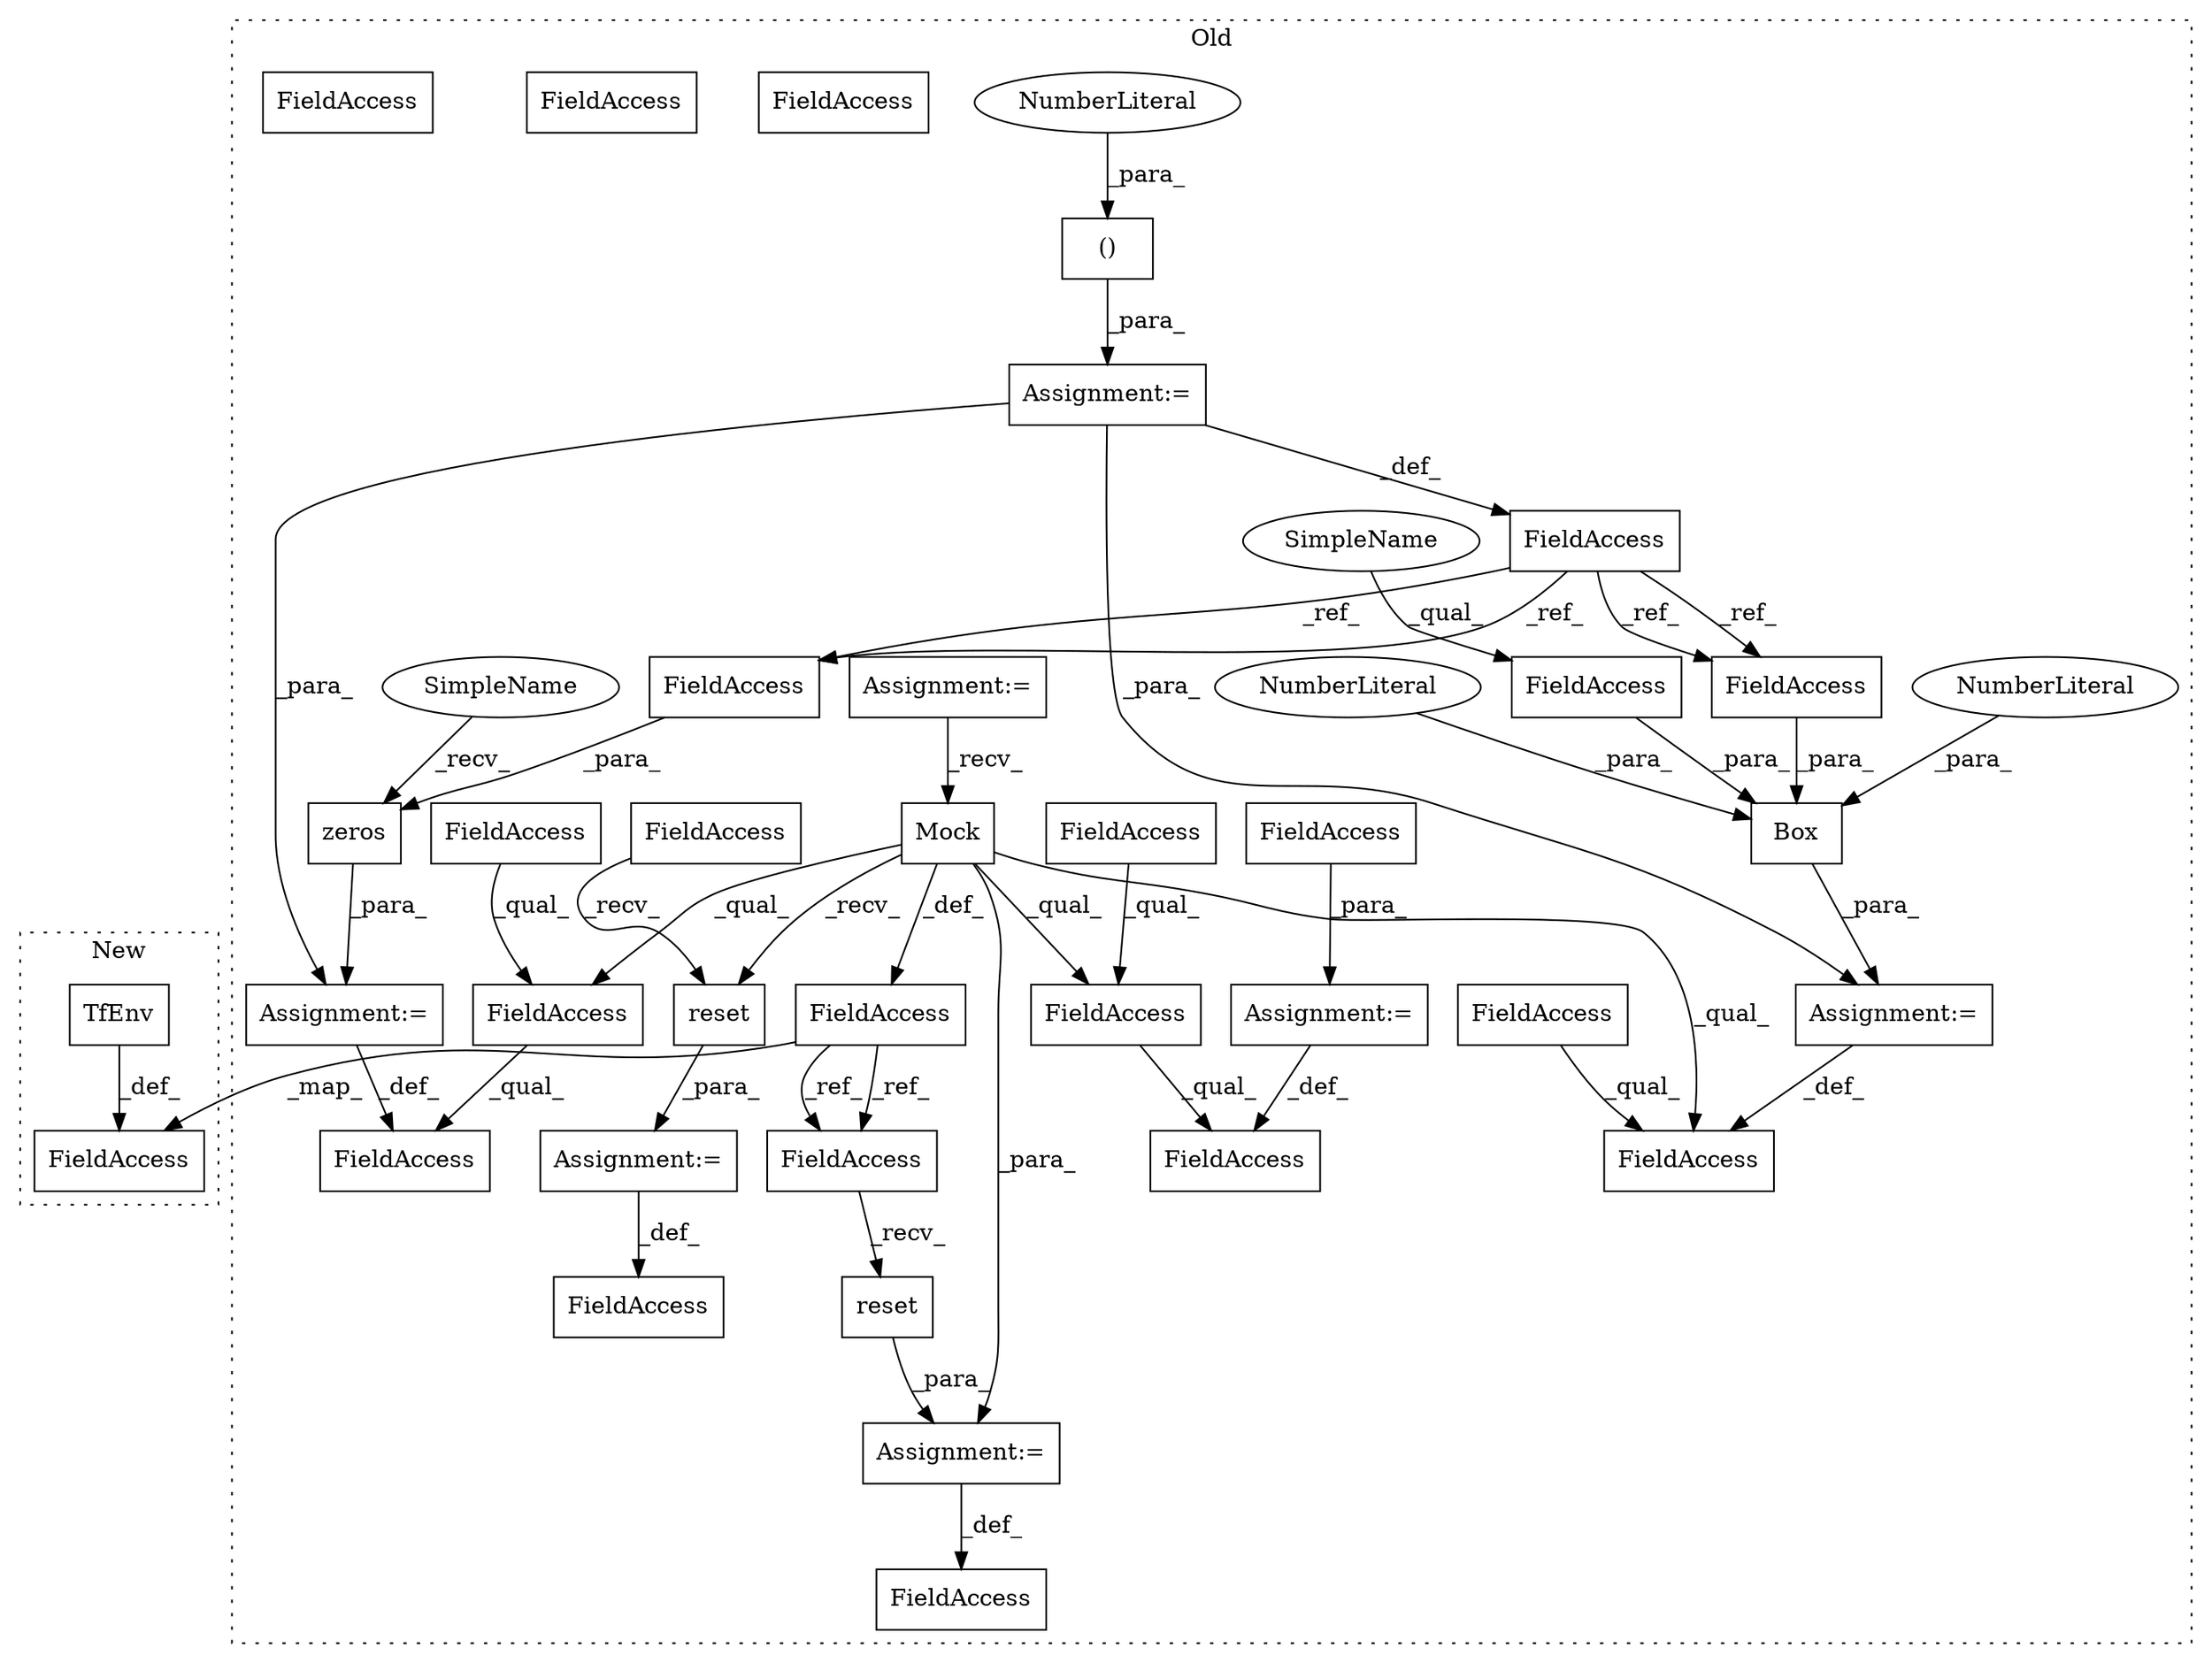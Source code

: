 digraph G {
subgraph cluster0 {
1 [label="Box" a="32" s="402,434" l="4,1" shape="box"];
3 [label="()" a="106" s="311" l="31" shape="box"];
4 [label="NumberLiteral" a="34" s="408" l="3" shape="ellipse"];
5 [label="NumberLiteral" a="34" s="406" l="1" shape="ellipse"];
6 [label="NumberLiteral" a="34" s="326" l="2" shape="ellipse"];
7 [label="zeros" a="32" s="475,491" l="6,1" shape="box"];
8 [label="FieldAccess" a="22" s="423" l="11" shape="box"];
9 [label="FieldAccess" a="22" s="295" l="10" shape="box"];
10 [label="FieldAccess" a="22" s="441" l="27" shape="box"];
11 [label="Mock" a="32" s="363" l="6" shape="box"];
12 [label="FieldAccess" a="22" s="576" l="8" shape="box"];
13 [label="FieldAccess" a="22" s="375" l="26" shape="box"];
14 [label="FieldAccess" a="22" s="441" l="14" shape="box"];
15 [label="FieldAccess" a="22" s="607" l="10" shape="box"];
16 [label="FieldAccess" a="22" s="498" l="13" shape="box"];
17 [label="FieldAccess" a="22" s="412" l="10" shape="box"];
18 [label="FieldAccess" a="22" s="498" l="8" shape="box"];
19 [label="FieldAccess" a="22" s="481" l="10" shape="box"];
20 [label="FieldAccess" a="22" s="375" l="8" shape="box"];
21 [label="FieldAccess" a="22" s="441" l="8" shape="box"];
22 [label="FieldAccess" a="22" s="498" l="25" shape="box"];
23 [label="reset" a="32" s="629" l="7" shape="box"];
24 [label="FieldAccess" a="22" s="618" l="10" shape="box"];
25 [label="reset" a="32" s="594" l="7" shape="box"];
26 [label="Assignment:=" a="7" s="523" l="1" shape="box"];
27 [label="FieldAccess" a="22" s="524" l="10" shape="box"];
28 [label="Assignment:=" a="7" s="305" l="6" shape="box"];
29 [label="Assignment:=" a="7" s="401" l="1" shape="box"];
30 [label="Assignment:=" a="7" s="617" l="1" shape="box"];
31 [label="Assignment:=" a="7" s="468" l="1" shape="box"];
32 [label="Assignment:=" a="7" s="285" l="4" shape="box"];
33 [label="Assignment:=" a="7" s="584" l="1" shape="box"];
34 [label="FieldAccess" a="22" s="540" l="10" shape="box"];
36 [label="FieldAccess" a="22" s="585" l="8" shape="box"];
37 [label="SimpleName" a="42" s="469" l="5" shape="ellipse"];
38 [label="SimpleName" a="42" s="423" l="5" shape="ellipse"];
39 [label="FieldAccess" a="22" s="412" l="10" shape="box"];
40 [label="FieldAccess" a="22" s="481" l="10" shape="box"];
41 [label="FieldAccess" a="22" s="618" l="10" shape="box"];
label = "Old";
style="dotted";
}
subgraph cluster1 {
2 [label="TfEnv" a="32" s="402,447" l="6,1" shape="box"];
35 [label="FieldAccess" a="22" s="391" l="10" shape="box"];
label = "New";
style="dotted";
}
1 -> 29 [label="_para_"];
2 -> 35 [label="_def_"];
3 -> 28 [label="_para_"];
4 -> 1 [label="_para_"];
5 -> 1 [label="_para_"];
6 -> 3 [label="_para_"];
7 -> 31 [label="_para_"];
8 -> 1 [label="_para_"];
9 -> 39 [label="_ref_"];
9 -> 40 [label="_ref_"];
9 -> 39 [label="_ref_"];
9 -> 40 [label="_ref_"];
11 -> 13 [label="_qual_"];
11 -> 14 [label="_qual_"];
11 -> 34 [label="_def_"];
11 -> 25 [label="_recv_"];
11 -> 16 [label="_qual_"];
11 -> 30 [label="_para_"];
14 -> 10 [label="_qual_"];
16 -> 22 [label="_qual_"];
18 -> 16 [label="_qual_"];
20 -> 13 [label="_qual_"];
21 -> 14 [label="_qual_"];
23 -> 30 [label="_para_"];
25 -> 33 [label="_para_"];
26 -> 22 [label="_def_"];
27 -> 26 [label="_para_"];
28 -> 29 [label="_para_"];
28 -> 31 [label="_para_"];
28 -> 9 [label="_def_"];
29 -> 13 [label="_def_"];
30 -> 15 [label="_def_"];
31 -> 10 [label="_def_"];
32 -> 11 [label="_recv_"];
33 -> 12 [label="_def_"];
34 -> 41 [label="_ref_"];
34 -> 35 [label="_map_"];
34 -> 41 [label="_ref_"];
36 -> 25 [label="_recv_"];
37 -> 7 [label="_recv_"];
38 -> 8 [label="_qual_"];
39 -> 1 [label="_para_"];
40 -> 7 [label="_para_"];
41 -> 23 [label="_recv_"];
}